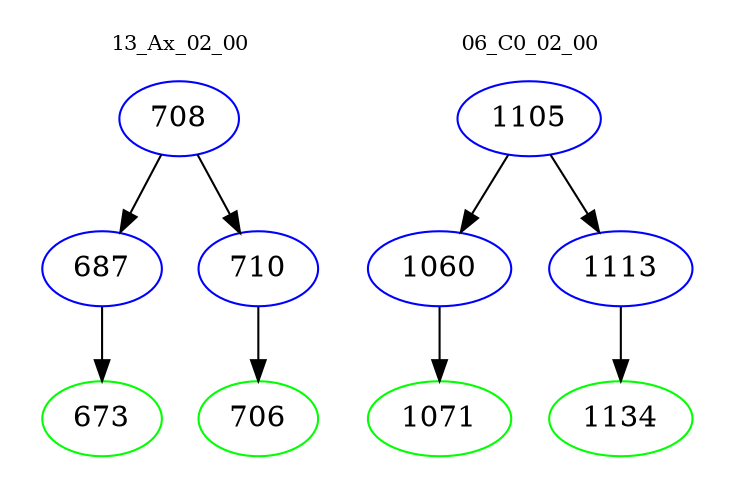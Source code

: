 digraph{
subgraph cluster_0 {
color = white
label = "13_Ax_02_00";
fontsize=10;
T0_708 [label="708", color="blue"]
T0_708 -> T0_687 [color="black"]
T0_687 [label="687", color="blue"]
T0_687 -> T0_673 [color="black"]
T0_673 [label="673", color="green"]
T0_708 -> T0_710 [color="black"]
T0_710 [label="710", color="blue"]
T0_710 -> T0_706 [color="black"]
T0_706 [label="706", color="green"]
}
subgraph cluster_1 {
color = white
label = "06_C0_02_00";
fontsize=10;
T1_1105 [label="1105", color="blue"]
T1_1105 -> T1_1060 [color="black"]
T1_1060 [label="1060", color="blue"]
T1_1060 -> T1_1071 [color="black"]
T1_1071 [label="1071", color="green"]
T1_1105 -> T1_1113 [color="black"]
T1_1113 [label="1113", color="blue"]
T1_1113 -> T1_1134 [color="black"]
T1_1134 [label="1134", color="green"]
}
}
